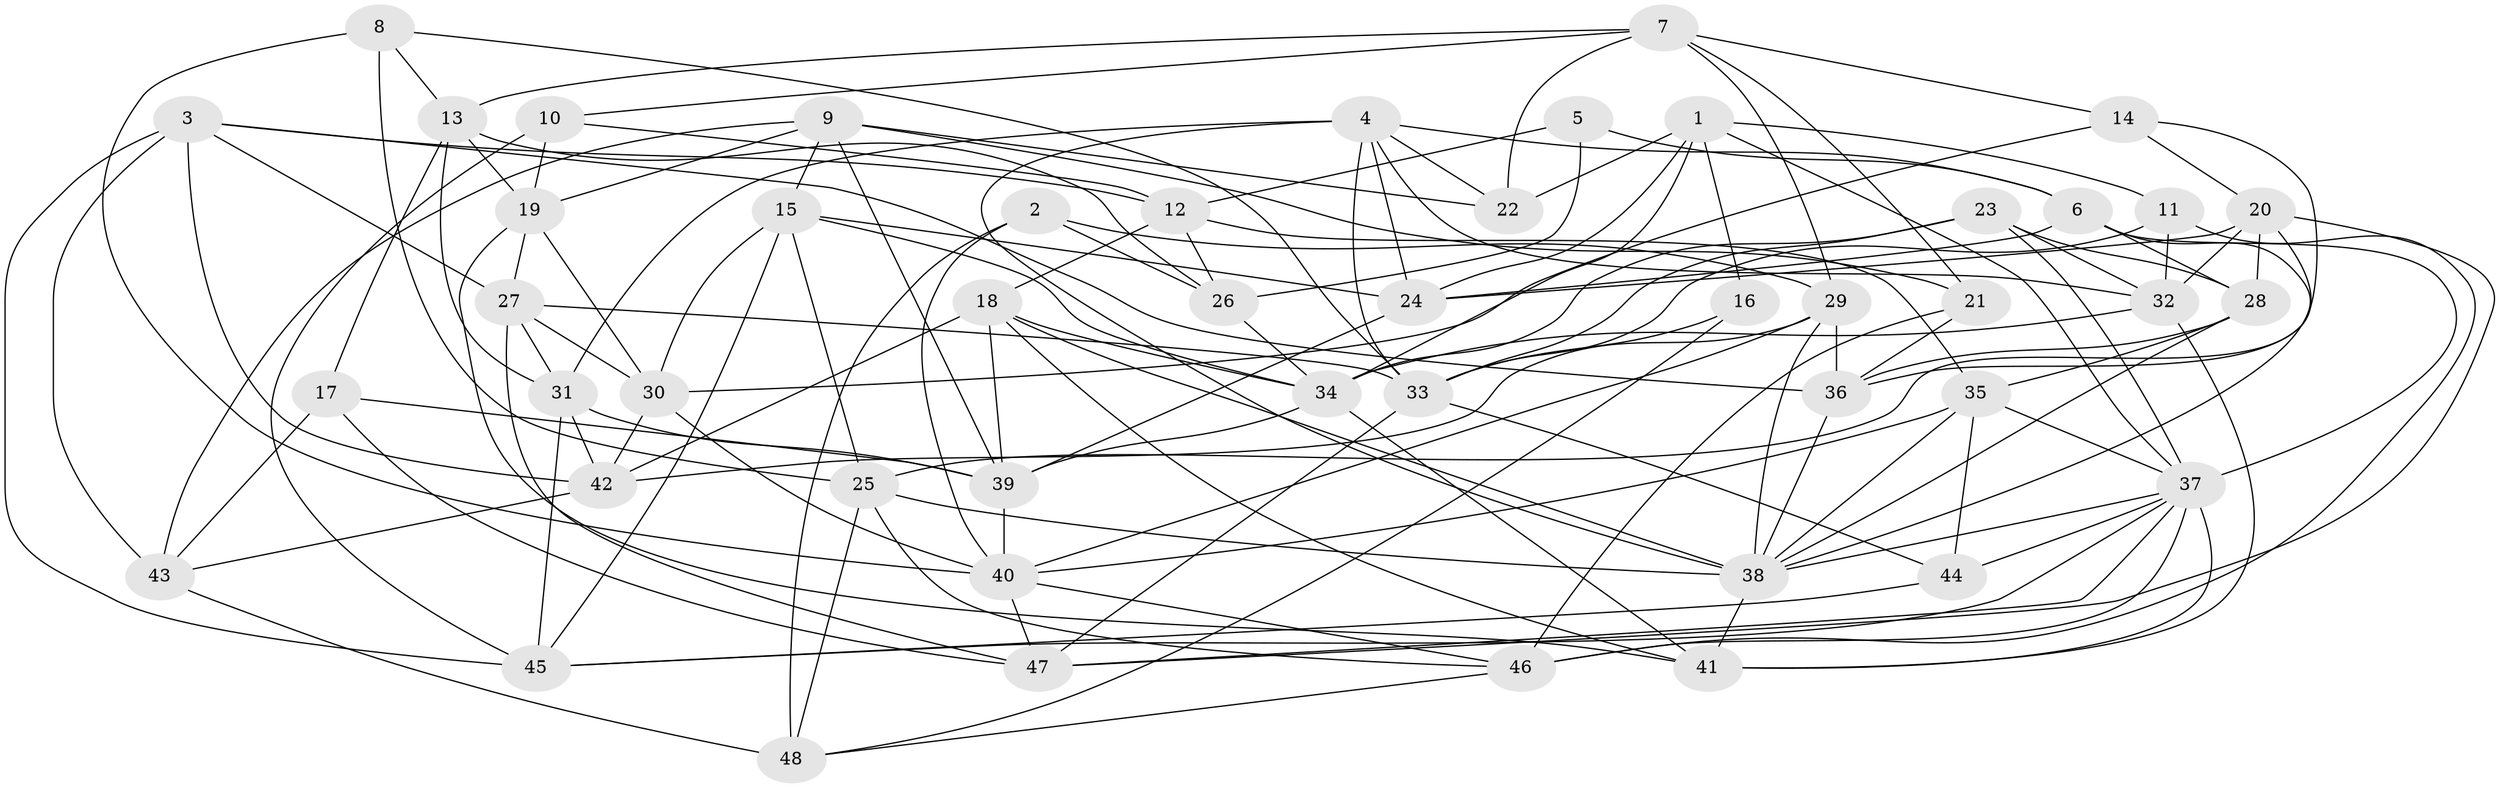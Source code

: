 // original degree distribution, {4: 1.0}
// Generated by graph-tools (version 1.1) at 2025/26/03/09/25 03:26:52]
// undirected, 48 vertices, 138 edges
graph export_dot {
graph [start="1"]
  node [color=gray90,style=filled];
  1;
  2;
  3;
  4;
  5;
  6;
  7;
  8;
  9;
  10;
  11;
  12;
  13;
  14;
  15;
  16;
  17;
  18;
  19;
  20;
  21;
  22;
  23;
  24;
  25;
  26;
  27;
  28;
  29;
  30;
  31;
  32;
  33;
  34;
  35;
  36;
  37;
  38;
  39;
  40;
  41;
  42;
  43;
  44;
  45;
  46;
  47;
  48;
  1 -- 11 [weight=1.0];
  1 -- 16 [weight=1.0];
  1 -- 22 [weight=1.0];
  1 -- 24 [weight=1.0];
  1 -- 34 [weight=1.0];
  1 -- 37 [weight=1.0];
  2 -- 26 [weight=1.0];
  2 -- 29 [weight=1.0];
  2 -- 40 [weight=1.0];
  2 -- 48 [weight=1.0];
  3 -- 12 [weight=1.0];
  3 -- 27 [weight=1.0];
  3 -- 36 [weight=1.0];
  3 -- 42 [weight=1.0];
  3 -- 43 [weight=1.0];
  3 -- 45 [weight=1.0];
  4 -- 6 [weight=1.0];
  4 -- 22 [weight=1.0];
  4 -- 24 [weight=1.0];
  4 -- 31 [weight=1.0];
  4 -- 32 [weight=1.0];
  4 -- 33 [weight=2.0];
  4 -- 38 [weight=1.0];
  5 -- 6 [weight=1.0];
  5 -- 12 [weight=1.0];
  5 -- 26 [weight=2.0];
  6 -- 24 [weight=1.0];
  6 -- 28 [weight=1.0];
  6 -- 37 [weight=1.0];
  6 -- 38 [weight=1.0];
  7 -- 10 [weight=1.0];
  7 -- 13 [weight=1.0];
  7 -- 14 [weight=1.0];
  7 -- 21 [weight=1.0];
  7 -- 22 [weight=1.0];
  7 -- 29 [weight=1.0];
  8 -- 13 [weight=1.0];
  8 -- 25 [weight=1.0];
  8 -- 33 [weight=1.0];
  8 -- 40 [weight=1.0];
  9 -- 15 [weight=1.0];
  9 -- 19 [weight=1.0];
  9 -- 21 [weight=1.0];
  9 -- 22 [weight=1.0];
  9 -- 39 [weight=1.0];
  9 -- 43 [weight=1.0];
  10 -- 12 [weight=1.0];
  10 -- 19 [weight=1.0];
  10 -- 45 [weight=1.0];
  11 -- 32 [weight=1.0];
  11 -- 33 [weight=1.0];
  11 -- 46 [weight=1.0];
  12 -- 18 [weight=1.0];
  12 -- 26 [weight=1.0];
  12 -- 35 [weight=1.0];
  13 -- 17 [weight=1.0];
  13 -- 19 [weight=1.0];
  13 -- 26 [weight=1.0];
  13 -- 31 [weight=1.0];
  14 -- 20 [weight=1.0];
  14 -- 30 [weight=1.0];
  14 -- 36 [weight=1.0];
  15 -- 24 [weight=1.0];
  15 -- 25 [weight=1.0];
  15 -- 30 [weight=1.0];
  15 -- 34 [weight=1.0];
  15 -- 45 [weight=1.0];
  16 -- 33 [weight=2.0];
  16 -- 48 [weight=1.0];
  17 -- 39 [weight=1.0];
  17 -- 43 [weight=1.0];
  17 -- 47 [weight=1.0];
  18 -- 34 [weight=1.0];
  18 -- 38 [weight=1.0];
  18 -- 39 [weight=1.0];
  18 -- 41 [weight=1.0];
  18 -- 42 [weight=1.0];
  19 -- 27 [weight=1.0];
  19 -- 30 [weight=1.0];
  19 -- 41 [weight=1.0];
  20 -- 24 [weight=1.0];
  20 -- 25 [weight=1.0];
  20 -- 28 [weight=1.0];
  20 -- 32 [weight=1.0];
  20 -- 47 [weight=1.0];
  21 -- 36 [weight=1.0];
  21 -- 46 [weight=1.0];
  23 -- 28 [weight=1.0];
  23 -- 32 [weight=1.0];
  23 -- 33 [weight=1.0];
  23 -- 34 [weight=2.0];
  23 -- 37 [weight=1.0];
  24 -- 39 [weight=1.0];
  25 -- 38 [weight=1.0];
  25 -- 46 [weight=1.0];
  25 -- 48 [weight=1.0];
  26 -- 34 [weight=1.0];
  27 -- 30 [weight=1.0];
  27 -- 31 [weight=1.0];
  27 -- 33 [weight=1.0];
  27 -- 47 [weight=1.0];
  28 -- 35 [weight=1.0];
  28 -- 36 [weight=1.0];
  28 -- 38 [weight=1.0];
  29 -- 36 [weight=1.0];
  29 -- 38 [weight=1.0];
  29 -- 40 [weight=1.0];
  29 -- 42 [weight=1.0];
  30 -- 40 [weight=1.0];
  30 -- 42 [weight=1.0];
  31 -- 39 [weight=1.0];
  31 -- 42 [weight=1.0];
  31 -- 45 [weight=1.0];
  32 -- 34 [weight=1.0];
  32 -- 41 [weight=1.0];
  33 -- 44 [weight=1.0];
  33 -- 47 [weight=1.0];
  34 -- 39 [weight=2.0];
  34 -- 41 [weight=1.0];
  35 -- 37 [weight=1.0];
  35 -- 38 [weight=1.0];
  35 -- 40 [weight=1.0];
  35 -- 44 [weight=1.0];
  36 -- 38 [weight=1.0];
  37 -- 38 [weight=1.0];
  37 -- 41 [weight=1.0];
  37 -- 44 [weight=1.0];
  37 -- 45 [weight=1.0];
  37 -- 46 [weight=1.0];
  37 -- 47 [weight=1.0];
  38 -- 41 [weight=1.0];
  39 -- 40 [weight=1.0];
  40 -- 46 [weight=1.0];
  40 -- 47 [weight=1.0];
  42 -- 43 [weight=1.0];
  43 -- 48 [weight=2.0];
  44 -- 45 [weight=1.0];
  46 -- 48 [weight=1.0];
}
